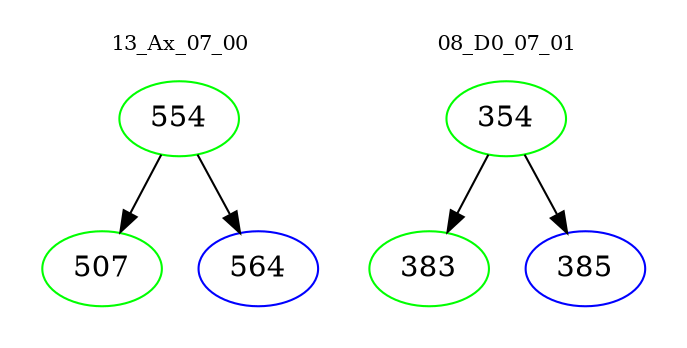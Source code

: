 digraph{
subgraph cluster_0 {
color = white
label = "13_Ax_07_00";
fontsize=10;
T0_554 [label="554", color="green"]
T0_554 -> T0_507 [color="black"]
T0_507 [label="507", color="green"]
T0_554 -> T0_564 [color="black"]
T0_564 [label="564", color="blue"]
}
subgraph cluster_1 {
color = white
label = "08_D0_07_01";
fontsize=10;
T1_354 [label="354", color="green"]
T1_354 -> T1_383 [color="black"]
T1_383 [label="383", color="green"]
T1_354 -> T1_385 [color="black"]
T1_385 [label="385", color="blue"]
}
}
